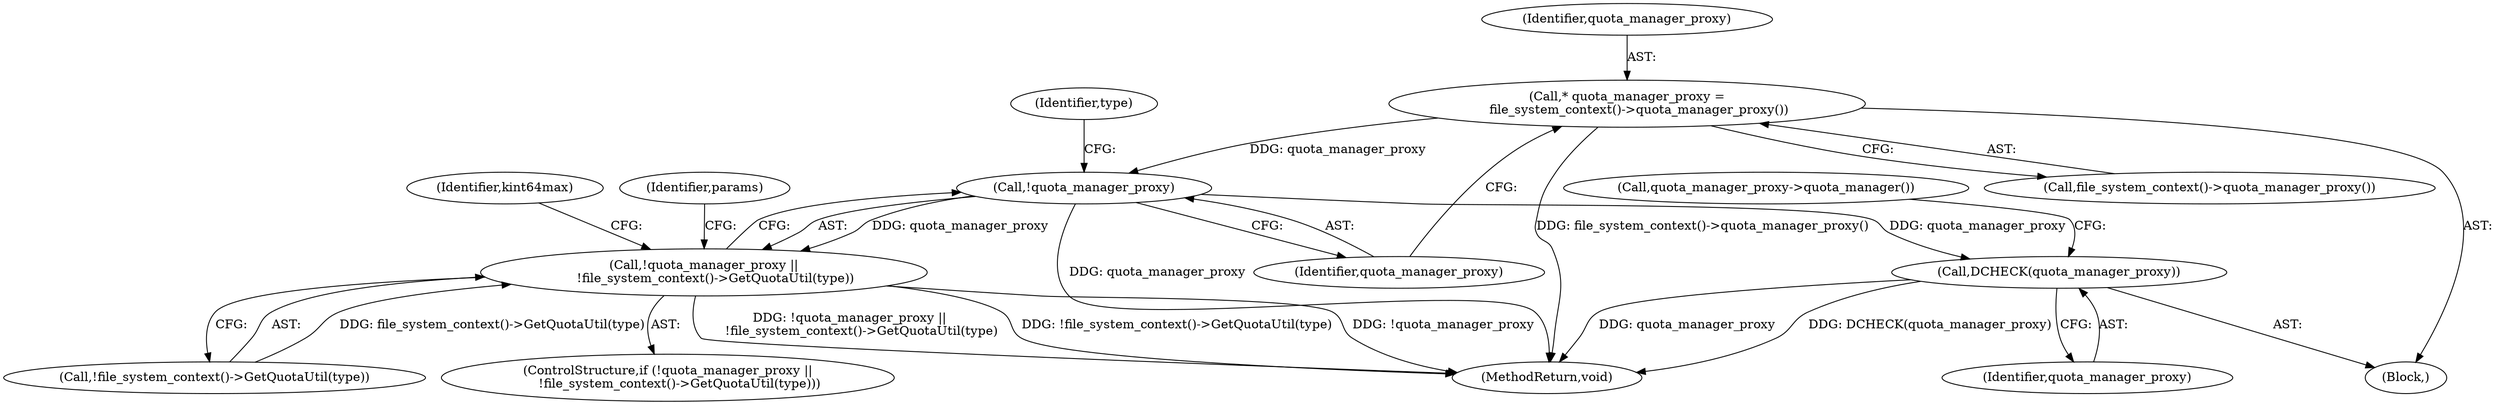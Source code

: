 digraph "0_Chrome_3ea4ba8af75eb37860c15d02af94f272e5bbc235@API" {
"1000107" [label="(Call,* quota_manager_proxy =\n      file_system_context()->quota_manager_proxy())"];
"1000112" [label="(Call,!quota_manager_proxy)"];
"1000111" [label="(Call,!quota_manager_proxy ||\n      !file_system_context()->GetQuotaUtil(type))"];
"1000143" [label="(Call,DCHECK(quota_manager_proxy))"];
"1000108" [label="(Identifier,quota_manager_proxy)"];
"1000116" [label="(Identifier,type)"];
"1000105" [label="(Block,)"];
"1000157" [label="(MethodReturn,void)"];
"1000112" [label="(Call,!quota_manager_proxy)"];
"1000114" [label="(Call,!file_system_context()->GetQuotaUtil(type))"];
"1000111" [label="(Call,!quota_manager_proxy ||\n      !file_system_context()->GetQuotaUtil(type))"];
"1000144" [label="(Identifier,quota_manager_proxy)"];
"1000110" [label="(ControlStructure,if (!quota_manager_proxy ||\n      !file_system_context()->GetQuotaUtil(type)))"];
"1000109" [label="(Call,file_system_context()->quota_manager_proxy())"];
"1000146" [label="(Call,quota_manager_proxy->quota_manager())"];
"1000107" [label="(Call,* quota_manager_proxy =\n      file_system_context()->quota_manager_proxy())"];
"1000119" [label="(Identifier,kint64max)"];
"1000125" [label="(Identifier,params)"];
"1000113" [label="(Identifier,quota_manager_proxy)"];
"1000143" [label="(Call,DCHECK(quota_manager_proxy))"];
"1000107" -> "1000105"  [label="AST: "];
"1000107" -> "1000109"  [label="CFG: "];
"1000108" -> "1000107"  [label="AST: "];
"1000109" -> "1000107"  [label="AST: "];
"1000113" -> "1000107"  [label="CFG: "];
"1000107" -> "1000157"  [label="DDG: file_system_context()->quota_manager_proxy()"];
"1000107" -> "1000112"  [label="DDG: quota_manager_proxy"];
"1000112" -> "1000111"  [label="AST: "];
"1000112" -> "1000113"  [label="CFG: "];
"1000113" -> "1000112"  [label="AST: "];
"1000116" -> "1000112"  [label="CFG: "];
"1000111" -> "1000112"  [label="CFG: "];
"1000112" -> "1000157"  [label="DDG: quota_manager_proxy"];
"1000112" -> "1000111"  [label="DDG: quota_manager_proxy"];
"1000112" -> "1000143"  [label="DDG: quota_manager_proxy"];
"1000111" -> "1000110"  [label="AST: "];
"1000111" -> "1000114"  [label="CFG: "];
"1000114" -> "1000111"  [label="AST: "];
"1000119" -> "1000111"  [label="CFG: "];
"1000125" -> "1000111"  [label="CFG: "];
"1000111" -> "1000157"  [label="DDG: !file_system_context()->GetQuotaUtil(type)"];
"1000111" -> "1000157"  [label="DDG: !quota_manager_proxy"];
"1000111" -> "1000157"  [label="DDG: !quota_manager_proxy ||\n      !file_system_context()->GetQuotaUtil(type)"];
"1000114" -> "1000111"  [label="DDG: file_system_context()->GetQuotaUtil(type)"];
"1000143" -> "1000105"  [label="AST: "];
"1000143" -> "1000144"  [label="CFG: "];
"1000144" -> "1000143"  [label="AST: "];
"1000146" -> "1000143"  [label="CFG: "];
"1000143" -> "1000157"  [label="DDG: quota_manager_proxy"];
"1000143" -> "1000157"  [label="DDG: DCHECK(quota_manager_proxy)"];
}
